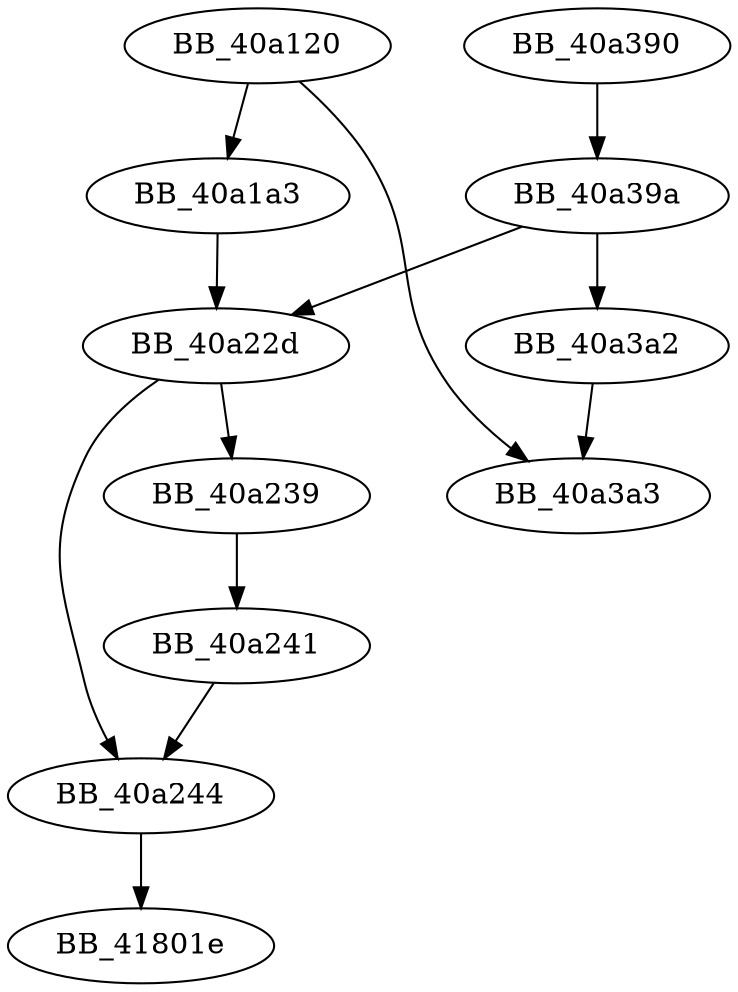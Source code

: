 DiGraph sub_40A120{
BB_40a120->BB_40a1a3
BB_40a120->BB_40a3a3
BB_40a1a3->BB_40a22d
BB_40a22d->BB_40a239
BB_40a22d->BB_40a244
BB_40a239->BB_40a241
BB_40a241->BB_40a244
BB_40a244->BB_41801e
BB_40a390->BB_40a39a
BB_40a39a->BB_40a22d
BB_40a39a->BB_40a3a2
BB_40a3a2->BB_40a3a3
}
